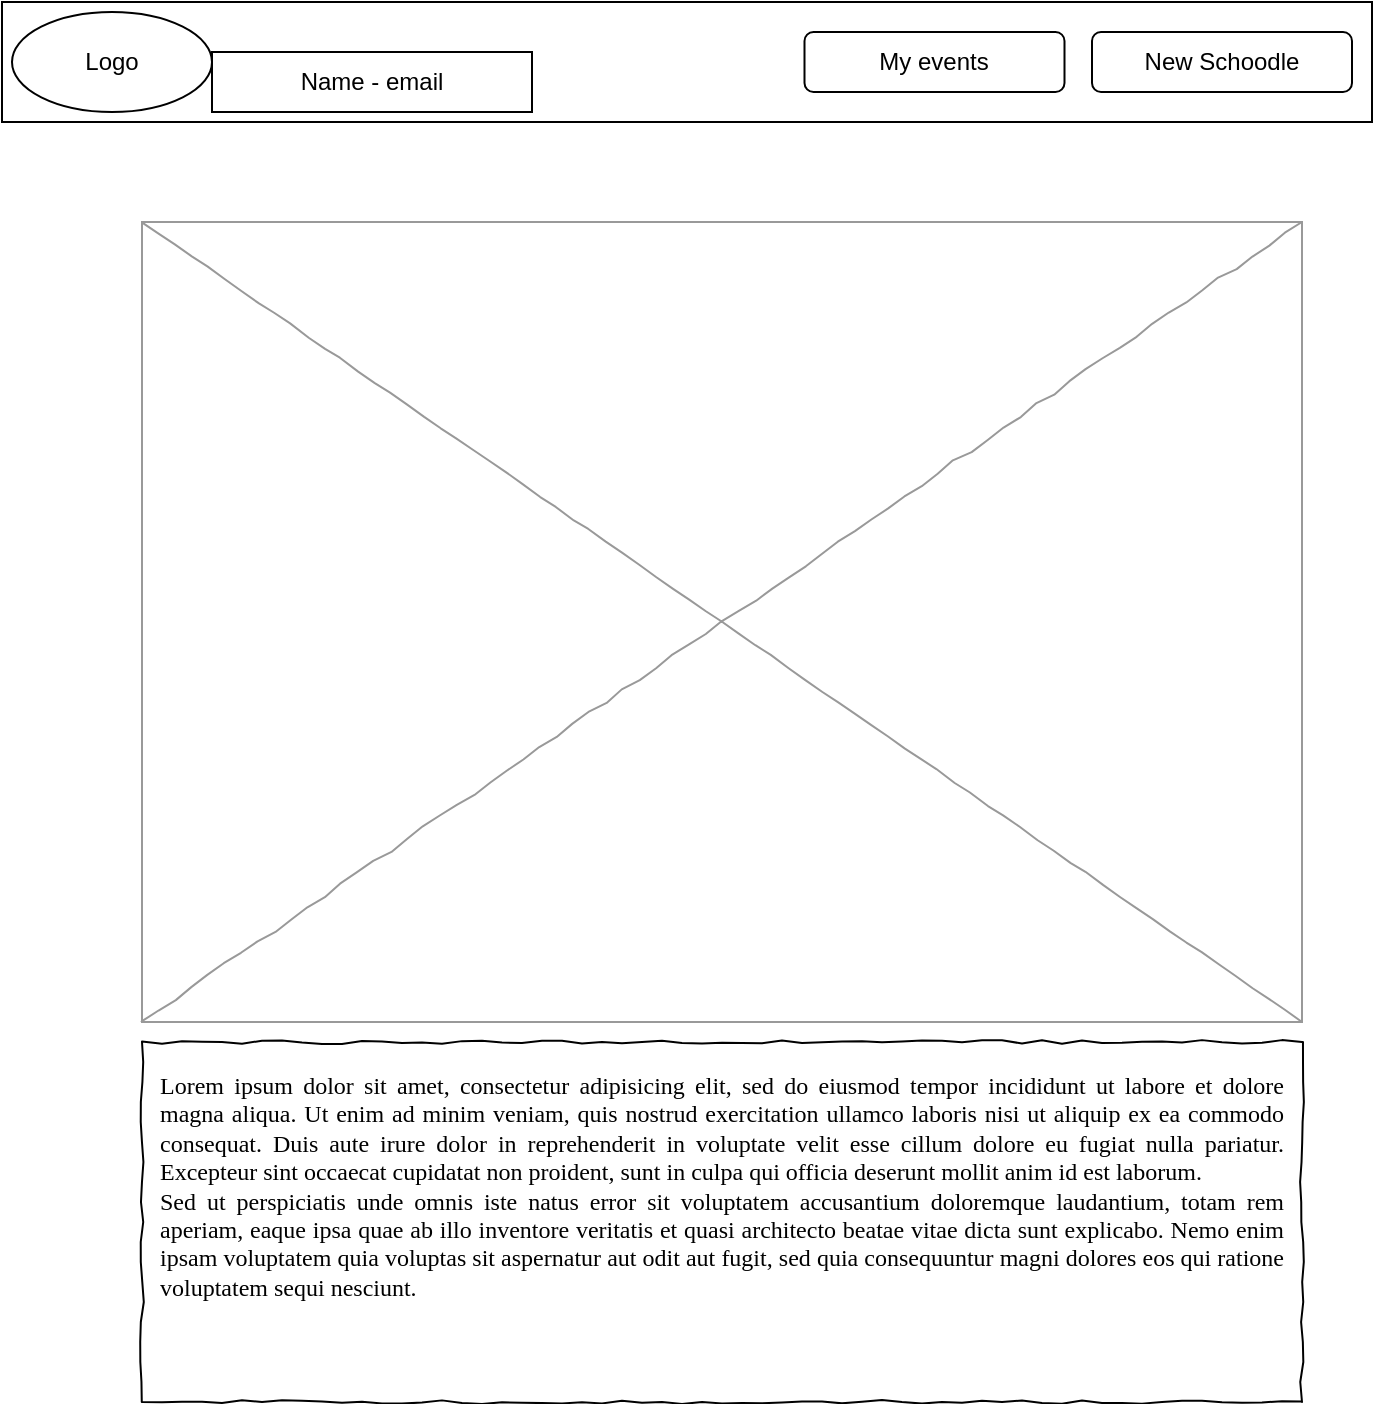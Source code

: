 <mxfile version="12.9.7" type="github" pages="3">
  <diagram name="landing page" id="03018318-947c-dd8e-b7a3-06fadd420f32">
    <mxGraphModel dx="1273" dy="658" grid="1" gridSize="10" guides="1" tooltips="1" connect="1" arrows="1" fold="1" page="1" pageScale="1" pageWidth="1100" pageHeight="850" background="#ffffff" math="0" shadow="0">
      <root>
        <mxCell id="0" />
        <mxCell id="1" parent="0" />
        <mxCell id="677b7b8949515195-15" value="&lt;div style=&quot;text-align: justify&quot;&gt;&lt;span&gt;Lorem ipsum dolor sit amet, consectetur adipisicing elit, sed do eiusmod tempor incididunt ut labore et dolore magna aliqua. Ut enim ad minim veniam, quis nostrud exercitation ullamco laboris nisi ut aliquip ex ea commodo consequat. Duis aute irure dolor in reprehenderit in voluptate velit esse cillum dolore eu fugiat nulla pariatur. Excepteur sint occaecat cupidatat non proident, sunt in culpa qui officia deserunt mollit anim id est laborum.&lt;/span&gt;&lt;/div&gt;&lt;div style=&quot;text-align: justify&quot;&gt;&lt;span&gt;Sed ut perspiciatis unde omnis iste natus error sit voluptatem accusantium doloremque laudantium, totam rem aperiam, eaque ipsa quae ab illo inventore veritatis et quasi architecto beatae vitae dicta sunt explicabo. Nemo enim ipsam voluptatem quia voluptas sit aspernatur aut odit aut fugit, sed quia consequuntur magni dolores eos qui ratione voluptatem sequi nesciunt.&amp;nbsp;&lt;/span&gt;&lt;/div&gt;" style="whiteSpace=wrap;html=1;rounded=0;shadow=0;labelBackgroundColor=none;strokeWidth=1;fillColor=none;fontFamily=Verdana;fontSize=12;align=center;verticalAlign=top;spacing=10;comic=1;" parent="1" vertex="1">
          <mxGeometry x="250" y="640" width="580" height="180" as="geometry" />
        </mxCell>
        <mxCell id="677b7b8949515195-16" value="" style="verticalLabelPosition=bottom;shadow=0;dashed=0;align=center;html=1;verticalAlign=top;strokeWidth=1;shape=mxgraph.mockup.graphics.simpleIcon;strokeColor=#999999;rounded=0;labelBackgroundColor=none;fontFamily=Verdana;fontSize=14;fontColor=#000000;comic=1;" parent="1" vertex="1">
          <mxGeometry x="250" y="230" width="580" height="400" as="geometry" />
        </mxCell>
        <mxCell id="_swrGDVOiY0UKGEah2MK-1" value="" style="rounded=0;whiteSpace=wrap;html=1;" parent="1" vertex="1">
          <mxGeometry x="180" y="120" width="685" height="60" as="geometry" />
        </mxCell>
        <mxCell id="_swrGDVOiY0UKGEah2MK-2" value="New Schoodle" style="rounded=1;whiteSpace=wrap;html=1;" parent="1" vertex="1">
          <mxGeometry x="725" y="135" width="130" height="30" as="geometry" />
        </mxCell>
        <mxCell id="_swrGDVOiY0UKGEah2MK-3" value="Logo" style="ellipse;whiteSpace=wrap;html=1;" parent="1" vertex="1">
          <mxGeometry x="185" y="125" width="100" height="50" as="geometry" />
        </mxCell>
        <mxCell id="_swrGDVOiY0UKGEah2MK-4" value="My events" style="rounded=1;whiteSpace=wrap;html=1;" parent="1" vertex="1">
          <mxGeometry x="581.25" y="135" width="130" height="30" as="geometry" />
        </mxCell>
        <mxCell id="_swrGDVOiY0UKGEah2MK-5" value="Name - email" style="rounded=0;whiteSpace=wrap;html=1;" parent="1" vertex="1">
          <mxGeometry x="285" y="145" width="160" height="30" as="geometry" />
        </mxCell>
      </root>
    </mxGraphModel>
  </diagram>
  <diagram id="2z7VolhX69nWli0Mlg2K" name="Voting Page">
    <mxGraphModel dx="1273" dy="658" grid="1" gridSize="10" guides="1" tooltips="1" connect="1" arrows="1" fold="1" page="1" pageScale="1" pageWidth="850" pageHeight="1100" math="0" shadow="0">
      <root>
        <mxCell id="qbNYW3YBiC_s55EnJUnb-0" />
        <mxCell id="qbNYW3YBiC_s55EnJUnb-1" parent="qbNYW3YBiC_s55EnJUnb-0" />
        <mxCell id="qbNYW3YBiC_s55EnJUnb-2" value="Time 1&lt;br&gt;Date/Time Start&lt;br&gt;Date/Time Stop&lt;br&gt;&lt;br&gt;Votes Yes" style="whiteSpace=wrap;html=1;aspect=fixed;" parent="qbNYW3YBiC_s55EnJUnb-1" vertex="1">
          <mxGeometry x="270" y="410" width="110" height="110" as="geometry" />
        </mxCell>
        <mxCell id="qbNYW3YBiC_s55EnJUnb-6" value="Title" style="rounded=1;whiteSpace=wrap;html=1;" parent="qbNYW3YBiC_s55EnJUnb-1" vertex="1">
          <mxGeometry x="210" y="220" width="270" height="30" as="geometry" />
        </mxCell>
        <mxCell id="qbNYW3YBiC_s55EnJUnb-27" value="" style="group" parent="qbNYW3YBiC_s55EnJUnb-1" vertex="1" connectable="0">
          <mxGeometry x="145" y="530" width="415" height="71" as="geometry" />
        </mxCell>
        <mxCell id="qbNYW3YBiC_s55EnJUnb-8" value="" style="rounded=1;whiteSpace=wrap;html=1;" parent="qbNYW3YBiC_s55EnJUnb-27" vertex="1">
          <mxGeometry width="415" height="70" as="geometry" />
        </mxCell>
        <mxCell id="qbNYW3YBiC_s55EnJUnb-11" value="y" style="whiteSpace=wrap;html=1;aspect=fixed;" parent="qbNYW3YBiC_s55EnJUnb-27" vertex="1">
          <mxGeometry x="175" y="6" width="30" height="30" as="geometry" />
        </mxCell>
        <mxCell id="qbNYW3YBiC_s55EnJUnb-12" value="n" style="whiteSpace=wrap;html=1;aspect=fixed;" parent="qbNYW3YBiC_s55EnJUnb-27" vertex="1">
          <mxGeometry x="175" y="41" width="30" height="30" as="geometry" />
        </mxCell>
        <mxCell id="qbNYW3YBiC_s55EnJUnb-13" value="y" style="whiteSpace=wrap;html=1;aspect=fixed;" parent="qbNYW3YBiC_s55EnJUnb-27" vertex="1">
          <mxGeometry x="265" y="6" width="30" height="30" as="geometry" />
        </mxCell>
        <mxCell id="qbNYW3YBiC_s55EnJUnb-14" value="n" style="whiteSpace=wrap;html=1;aspect=fixed;" parent="qbNYW3YBiC_s55EnJUnb-27" vertex="1">
          <mxGeometry x="265" y="41" width="30" height="30" as="geometry" />
        </mxCell>
        <mxCell id="qbNYW3YBiC_s55EnJUnb-15" value="y" style="whiteSpace=wrap;html=1;aspect=fixed;" parent="qbNYW3YBiC_s55EnJUnb-27" vertex="1">
          <mxGeometry x="355" y="5" width="30" height="30" as="geometry" />
        </mxCell>
        <mxCell id="qbNYW3YBiC_s55EnJUnb-16" value="n" style="whiteSpace=wrap;html=1;aspect=fixed;" parent="qbNYW3YBiC_s55EnJUnb-27" vertex="1">
          <mxGeometry x="355" y="40" width="30" height="30" as="geometry" />
        </mxCell>
        <mxCell id="qbNYW3YBiC_s55EnJUnb-23" value="Name" style="rounded=1;whiteSpace=wrap;html=1;" parent="qbNYW3YBiC_s55EnJUnb-27" vertex="1">
          <mxGeometry x="9" y="6" width="120" height="30" as="geometry" />
        </mxCell>
        <mxCell id="qbNYW3YBiC_s55EnJUnb-24" value="Email" style="rounded=1;whiteSpace=wrap;html=1;" parent="qbNYW3YBiC_s55EnJUnb-27" vertex="1">
          <mxGeometry x="9" y="36" width="120" height="30" as="geometry" />
        </mxCell>
        <mxCell id="qbNYW3YBiC_s55EnJUnb-28" value="" style="group" parent="qbNYW3YBiC_s55EnJUnb-1" vertex="1" connectable="0">
          <mxGeometry x="150" y="620" width="415" height="71" as="geometry" />
        </mxCell>
        <mxCell id="qbNYW3YBiC_s55EnJUnb-29" value="" style="rounded=1;whiteSpace=wrap;html=1;" parent="qbNYW3YBiC_s55EnJUnb-28" vertex="1">
          <mxGeometry width="415" height="70" as="geometry" />
        </mxCell>
        <mxCell id="qbNYW3YBiC_s55EnJUnb-30" value="y" style="whiteSpace=wrap;html=1;aspect=fixed;" parent="qbNYW3YBiC_s55EnJUnb-28" vertex="1">
          <mxGeometry x="175" y="6" width="30" height="30" as="geometry" />
        </mxCell>
        <mxCell id="qbNYW3YBiC_s55EnJUnb-31" value="n" style="whiteSpace=wrap;html=1;aspect=fixed;" parent="qbNYW3YBiC_s55EnJUnb-28" vertex="1">
          <mxGeometry x="175" y="41" width="30" height="30" as="geometry" />
        </mxCell>
        <mxCell id="qbNYW3YBiC_s55EnJUnb-32" value="y" style="whiteSpace=wrap;html=1;aspect=fixed;" parent="qbNYW3YBiC_s55EnJUnb-28" vertex="1">
          <mxGeometry x="265" y="6" width="30" height="30" as="geometry" />
        </mxCell>
        <mxCell id="qbNYW3YBiC_s55EnJUnb-33" value="n" style="whiteSpace=wrap;html=1;aspect=fixed;" parent="qbNYW3YBiC_s55EnJUnb-28" vertex="1">
          <mxGeometry x="265" y="41" width="30" height="30" as="geometry" />
        </mxCell>
        <mxCell id="qbNYW3YBiC_s55EnJUnb-34" value="y" style="whiteSpace=wrap;html=1;aspect=fixed;" parent="qbNYW3YBiC_s55EnJUnb-28" vertex="1">
          <mxGeometry x="355" y="5" width="30" height="30" as="geometry" />
        </mxCell>
        <mxCell id="qbNYW3YBiC_s55EnJUnb-35" value="n" style="whiteSpace=wrap;html=1;aspect=fixed;" parent="qbNYW3YBiC_s55EnJUnb-28" vertex="1">
          <mxGeometry x="355" y="40" width="30" height="30" as="geometry" />
        </mxCell>
        <mxCell id="qbNYW3YBiC_s55EnJUnb-36" value="Name" style="rounded=1;whiteSpace=wrap;html=1;" parent="qbNYW3YBiC_s55EnJUnb-28" vertex="1">
          <mxGeometry x="9" y="6" width="120" height="30" as="geometry" />
        </mxCell>
        <mxCell id="qbNYW3YBiC_s55EnJUnb-37" value="Email" style="rounded=1;whiteSpace=wrap;html=1;" parent="qbNYW3YBiC_s55EnJUnb-28" vertex="1">
          <mxGeometry x="9" y="36" width="120" height="30" as="geometry" />
        </mxCell>
        <mxCell id="qbNYW3YBiC_s55EnJUnb-38" value="" style="group" parent="qbNYW3YBiC_s55EnJUnb-1" vertex="1" connectable="0">
          <mxGeometry x="150" y="700" width="415" height="71" as="geometry" />
        </mxCell>
        <mxCell id="qbNYW3YBiC_s55EnJUnb-39" value="" style="rounded=1;whiteSpace=wrap;html=1;" parent="qbNYW3YBiC_s55EnJUnb-38" vertex="1">
          <mxGeometry width="415" height="70" as="geometry" />
        </mxCell>
        <mxCell id="qbNYW3YBiC_s55EnJUnb-40" value="y" style="whiteSpace=wrap;html=1;aspect=fixed;" parent="qbNYW3YBiC_s55EnJUnb-38" vertex="1">
          <mxGeometry x="175" y="6" width="30" height="30" as="geometry" />
        </mxCell>
        <mxCell id="qbNYW3YBiC_s55EnJUnb-41" value="n" style="whiteSpace=wrap;html=1;aspect=fixed;" parent="qbNYW3YBiC_s55EnJUnb-38" vertex="1">
          <mxGeometry x="175" y="41" width="30" height="30" as="geometry" />
        </mxCell>
        <mxCell id="qbNYW3YBiC_s55EnJUnb-42" value="y" style="whiteSpace=wrap;html=1;aspect=fixed;" parent="qbNYW3YBiC_s55EnJUnb-38" vertex="1">
          <mxGeometry x="265" y="6" width="30" height="30" as="geometry" />
        </mxCell>
        <mxCell id="qbNYW3YBiC_s55EnJUnb-43" value="n" style="whiteSpace=wrap;html=1;aspect=fixed;" parent="qbNYW3YBiC_s55EnJUnb-38" vertex="1">
          <mxGeometry x="265" y="41" width="30" height="30" as="geometry" />
        </mxCell>
        <mxCell id="qbNYW3YBiC_s55EnJUnb-44" value="y" style="whiteSpace=wrap;html=1;aspect=fixed;" parent="qbNYW3YBiC_s55EnJUnb-38" vertex="1">
          <mxGeometry x="355" y="5" width="30" height="30" as="geometry" />
        </mxCell>
        <mxCell id="qbNYW3YBiC_s55EnJUnb-45" value="n" style="whiteSpace=wrap;html=1;aspect=fixed;" parent="qbNYW3YBiC_s55EnJUnb-38" vertex="1">
          <mxGeometry x="355" y="40" width="30" height="30" as="geometry" />
        </mxCell>
        <mxCell id="qbNYW3YBiC_s55EnJUnb-46" value="Name" style="rounded=1;whiteSpace=wrap;html=1;" parent="qbNYW3YBiC_s55EnJUnb-38" vertex="1">
          <mxGeometry x="9" y="6" width="120" height="30" as="geometry" />
        </mxCell>
        <mxCell id="qbNYW3YBiC_s55EnJUnb-47" value="Email" style="rounded=1;whiteSpace=wrap;html=1;" parent="qbNYW3YBiC_s55EnJUnb-38" vertex="1">
          <mxGeometry x="9" y="36" width="120" height="30" as="geometry" />
        </mxCell>
        <mxCell id="qbNYW3YBiC_s55EnJUnb-48" value="Description" style="rounded=1;whiteSpace=wrap;html=1;" parent="qbNYW3YBiC_s55EnJUnb-1" vertex="1">
          <mxGeometry x="148.75" y="280" width="407.5" height="70" as="geometry" />
        </mxCell>
        <mxCell id="qbNYW3YBiC_s55EnJUnb-49" value="Time 2&lt;br&gt;Date/Time Start&lt;br&gt;Date/Time Stop&lt;br&gt;&lt;br&gt;Votes Yes" style="whiteSpace=wrap;html=1;aspect=fixed;" parent="qbNYW3YBiC_s55EnJUnb-1" vertex="1">
          <mxGeometry x="380" y="410" width="110" height="110" as="geometry" />
        </mxCell>
        <mxCell id="qbNYW3YBiC_s55EnJUnb-51" value="Time 3&lt;br&gt;Date/Time Start&lt;br&gt;Date/Time Stop&lt;br&gt;&lt;br&gt;Votes Yes" style="whiteSpace=wrap;html=1;aspect=fixed;" parent="qbNYW3YBiC_s55EnJUnb-1" vertex="1">
          <mxGeometry x="490" y="410" width="110" height="110" as="geometry" />
        </mxCell>
        <mxCell id="qbNYW3YBiC_s55EnJUnb-52" value="Link: http:// .............................................." style="rounded=1;whiteSpace=wrap;html=1;" parent="qbNYW3YBiC_s55EnJUnb-1" vertex="1">
          <mxGeometry x="112.5" y="360" width="480" height="30" as="geometry" />
        </mxCell>
        <mxCell id="qbNYW3YBiC_s55EnJUnb-53" value="CP" style="whiteSpace=wrap;html=1;aspect=fixed;" parent="qbNYW3YBiC_s55EnJUnb-1" vertex="1">
          <mxGeometry x="562.5" y="360" width="30" height="30" as="geometry" />
        </mxCell>
        <mxCell id="qbNYW3YBiC_s55EnJUnb-54" value="em" style="whiteSpace=wrap;html=1;aspect=fixed;" parent="qbNYW3YBiC_s55EnJUnb-1" vertex="1">
          <mxGeometry x="590" y="360" width="30" height="30" as="geometry" />
        </mxCell>
        <mxCell id="qbNYW3YBiC_s55EnJUnb-55" value="" style="rounded=0;whiteSpace=wrap;html=1;" parent="qbNYW3YBiC_s55EnJUnb-1" vertex="1">
          <mxGeometry x="25" y="90" width="685" height="60" as="geometry" />
        </mxCell>
        <mxCell id="qbNYW3YBiC_s55EnJUnb-56" value="New Schoodle" style="rounded=1;whiteSpace=wrap;html=1;" parent="qbNYW3YBiC_s55EnJUnb-1" vertex="1">
          <mxGeometry x="570" y="105" width="130" height="30" as="geometry" />
        </mxCell>
        <mxCell id="qbNYW3YBiC_s55EnJUnb-57" value="Logo" style="ellipse;whiteSpace=wrap;html=1;" parent="qbNYW3YBiC_s55EnJUnb-1" vertex="1">
          <mxGeometry x="30" y="95" width="100" height="50" as="geometry" />
        </mxCell>
        <mxCell id="qbNYW3YBiC_s55EnJUnb-58" value="My events" style="rounded=1;whiteSpace=wrap;html=1;fillColor=#FFFF99;" parent="qbNYW3YBiC_s55EnJUnb-1" vertex="1">
          <mxGeometry x="426.25" y="105" width="130" height="30" as="geometry" />
        </mxCell>
        <mxCell id="qbNYW3YBiC_s55EnJUnb-59" value="Name - email" style="rounded=0;whiteSpace=wrap;html=1;" parent="qbNYW3YBiC_s55EnJUnb-1" vertex="1">
          <mxGeometry x="130" y="115" width="160" height="30" as="geometry" />
        </mxCell>
        <mxCell id="jggasJOdZOkXgo0k0ATc-0" value="edit event" style="rounded=1;whiteSpace=wrap;html=1;fillColor=#FFFF33;" parent="qbNYW3YBiC_s55EnJUnb-1" vertex="1">
          <mxGeometry x="545" y="180" width="120" height="60" as="geometry" />
        </mxCell>
        <mxCell id="iKFpcSc1HRqxj_wi6hcE-0" value="Current User =&amp;gt;&lt;br&gt;editable" style="text;html=1;resizable=0;autosize=1;align=center;verticalAlign=middle;points=[];fillColor=none;strokeColor=none;rounded=0;" vertex="1" parent="qbNYW3YBiC_s55EnJUnb-1">
          <mxGeometry x="25" y="550" width="100" height="30" as="geometry" />
        </mxCell>
        <mxCell id="iKFpcSc1HRqxj_wi6hcE-1" value="url: .../events/abcdefg" style="text;html=1;resizable=0;autosize=1;align=center;verticalAlign=middle;points=[];fillColor=none;strokeColor=none;rounded=0;" vertex="1" parent="qbNYW3YBiC_s55EnJUnb-1">
          <mxGeometry x="295" y="40" width="130" height="20" as="geometry" />
        </mxCell>
      </root>
    </mxGraphModel>
  </diagram>
  <diagram id="YZERlVdBcMnWXN94g4Ae" name="Create Event Page">
    <mxGraphModel dx="1273" dy="658" grid="1" gridSize="10" guides="1" tooltips="1" connect="1" arrows="1" fold="1" page="1" pageScale="1" pageWidth="850" pageHeight="1100" math="0" shadow="0">
      <root>
        <mxCell id="odt-KeSPYoXGiIuc4l-x-0" />
        <mxCell id="odt-KeSPYoXGiIuc4l-x-1" parent="odt-KeSPYoXGiIuc4l-x-0" />
        <mxCell id="A9bc4uBSdgfb45j_CJg_-0" value="Time 1&lt;br&gt;Date/Time Start&lt;br&gt;Date/Time Stop&lt;br&gt;" style="whiteSpace=wrap;html=1;aspect=fixed;" parent="odt-KeSPYoXGiIuc4l-x-1" vertex="1">
          <mxGeometry x="182.5" y="480" width="110" height="110" as="geometry" />
        </mxCell>
        <mxCell id="A9bc4uBSdgfb45j_CJg_-1" value="Title" style="rounded=1;whiteSpace=wrap;html=1;" parent="odt-KeSPYoXGiIuc4l-x-1" vertex="1">
          <mxGeometry x="240" y="220" width="270" height="30" as="geometry" />
        </mxCell>
        <mxCell id="A9bc4uBSdgfb45j_CJg_-32" value="Description" style="rounded=1;whiteSpace=wrap;html=1;" parent="odt-KeSPYoXGiIuc4l-x-1" vertex="1">
          <mxGeometry x="171.25" y="270" width="407.5" height="70" as="geometry" />
        </mxCell>
        <mxCell id="A9bc4uBSdgfb45j_CJg_-33" value="Time 2&lt;br&gt;Date/Time Start&lt;br&gt;Date/Time Stop&lt;br&gt;&lt;br&gt;" style="whiteSpace=wrap;html=1;aspect=fixed;" parent="odt-KeSPYoXGiIuc4l-x-1" vertex="1">
          <mxGeometry x="302.5" y="480" width="110" height="110" as="geometry" />
        </mxCell>
        <mxCell id="A9bc4uBSdgfb45j_CJg_-34" value="Time 3&lt;br&gt;Date/Time Start&lt;br&gt;Date/Time Stop&lt;br&gt;&lt;br&gt;" style="whiteSpace=wrap;html=1;aspect=fixed;" parent="odt-KeSPYoXGiIuc4l-x-1" vertex="1">
          <mxGeometry x="432.5" y="480" width="110" height="110" as="geometry" />
        </mxCell>
        <mxCell id="A9bc4uBSdgfb45j_CJg_-38" value="" style="rounded=0;whiteSpace=wrap;html=1;" parent="odt-KeSPYoXGiIuc4l-x-1" vertex="1">
          <mxGeometry x="25" y="90" width="685" height="60" as="geometry" />
        </mxCell>
        <mxCell id="A9bc4uBSdgfb45j_CJg_-39" value="New Schoodle" style="rounded=1;whiteSpace=wrap;html=1;" parent="odt-KeSPYoXGiIuc4l-x-1" vertex="1">
          <mxGeometry x="570" y="105" width="130" height="30" as="geometry" />
        </mxCell>
        <mxCell id="A9bc4uBSdgfb45j_CJg_-40" value="Logo" style="ellipse;whiteSpace=wrap;html=1;" parent="odt-KeSPYoXGiIuc4l-x-1" vertex="1">
          <mxGeometry x="30" y="95" width="100" height="50" as="geometry" />
        </mxCell>
        <mxCell id="A9bc4uBSdgfb45j_CJg_-42" value="Name - email" style="rounded=0;whiteSpace=wrap;html=1;" parent="odt-KeSPYoXGiIuc4l-x-1" vertex="1">
          <mxGeometry x="130" y="115" width="160" height="30" as="geometry" />
        </mxCell>
        <mxCell id="rlhIiGtlND7vOOGaObOw-1" value="Add time" style="rounded=1;whiteSpace=wrap;html=1;" parent="odt-KeSPYoXGiIuc4l-x-1" vertex="1">
          <mxGeometry x="182.5" y="450" width="120" height="20" as="geometry" />
        </mxCell>
        <mxCell id="rlhIiGtlND7vOOGaObOw-2" value="Create" style="rounded=0;whiteSpace=wrap;html=1;" parent="odt-KeSPYoXGiIuc4l-x-1" vertex="1">
          <mxGeometry x="432.5" y="670" width="120" height="60" as="geometry" />
        </mxCell>
        <mxCell id="49Jq0ET7pJssAo1r93AL-0" value="Email" style="rounded=1;whiteSpace=wrap;html=1;" vertex="1" parent="odt-KeSPYoXGiIuc4l-x-1">
          <mxGeometry x="171.25" y="400" width="270" height="30" as="geometry" />
        </mxCell>
        <mxCell id="49Jq0ET7pJssAo1r93AL-1" value="Name" style="rounded=1;whiteSpace=wrap;html=1;" vertex="1" parent="odt-KeSPYoXGiIuc4l-x-1">
          <mxGeometry x="171.25" y="360" width="270" height="30" as="geometry" />
        </mxCell>
        <mxCell id="DKYJceyCMKdG3S1AdnE4-0" value="url: .../create" style="text;html=1;resizable=0;autosize=1;align=center;verticalAlign=middle;points=[];fillColor=none;strokeColor=none;rounded=0;" vertex="1" parent="odt-KeSPYoXGiIuc4l-x-1">
          <mxGeometry x="320" y="40" width="80" height="20" as="geometry" />
        </mxCell>
      </root>
    </mxGraphModel>
  </diagram>
</mxfile>
